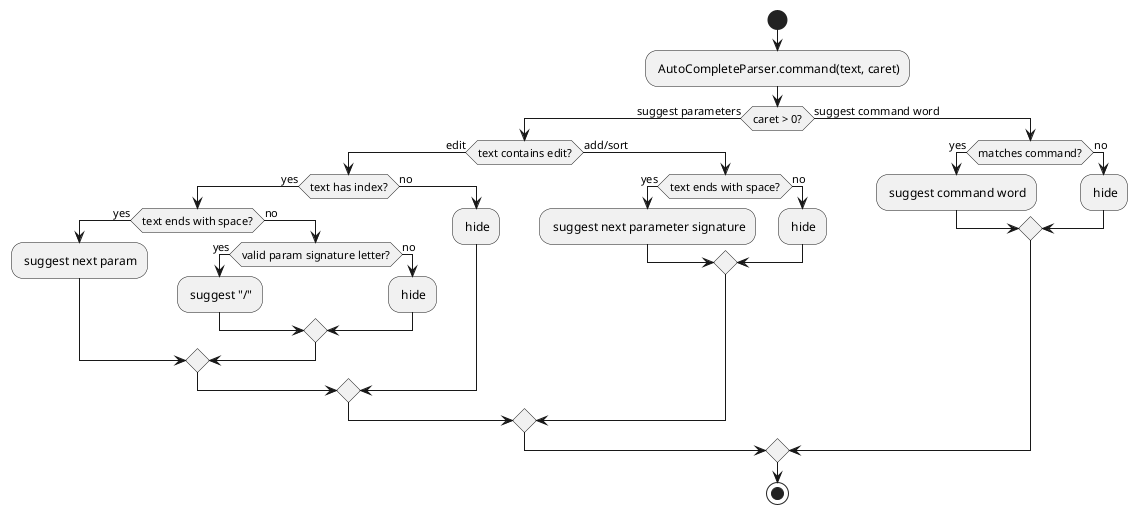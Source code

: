 @startuml
' https://plantuml.com/activity-diagram

start
: AutoCompleteParser.command(text, caret);

if (caret > 0?) then (suggest parameters)
  if (text contains edit?) then (edit)
    if (text has index?) then (yes)
      if (text ends with space?) then (yes)
        : suggest next param;
      else (no)
        if (valid param signature letter?) then (yes)
          : suggest "/";
        else (no)
          : hide;
        endif
      endif
    else (no)
      : hide;
    endif
  else (add/sort)
    if (text ends with space?) then (yes)
      : suggest next parameter signature;
    else (no)
      : hide;
    endif
  endif
else (suggest command word)
  if (matches command?) then (yes)
    : suggest command word;
  else (no)
    : hide;
  endif
endif

stop

@enduml



